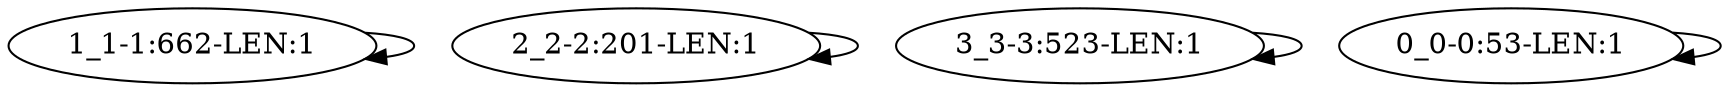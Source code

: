 digraph G {
    "1_1-1:662-LEN:1" -> "1_1-1:662-LEN:1";
    "2_2-2:201-LEN:1" -> "2_2-2:201-LEN:1";
    "3_3-3:523-LEN:1" -> "3_3-3:523-LEN:1";
    "0_0-0:53-LEN:1" -> "0_0-0:53-LEN:1";
}
